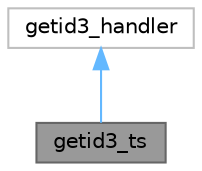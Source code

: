 digraph "getid3_ts"
{
 // LATEX_PDF_SIZE
  bgcolor="transparent";
  edge [fontname=Helvetica,fontsize=10,labelfontname=Helvetica,labelfontsize=10];
  node [fontname=Helvetica,fontsize=10,shape=box,height=0.2,width=0.4];
  Node1 [id="Node000001",label="getid3_ts",height=0.2,width=0.4,color="gray40", fillcolor="grey60", style="filled", fontcolor="black",tooltip="getID3() by James Heinrich info@getid3.org //"];
  Node2 -> Node1 [id="edge1_Node000001_Node000002",dir="back",color="steelblue1",style="solid",tooltip=" "];
  Node2 [id="Node000002",label="getid3_handler",height=0.2,width=0.4,color="grey75", fillcolor="white", style="filled",URL="$classgetid3__handler.html",tooltip=" "];
}
